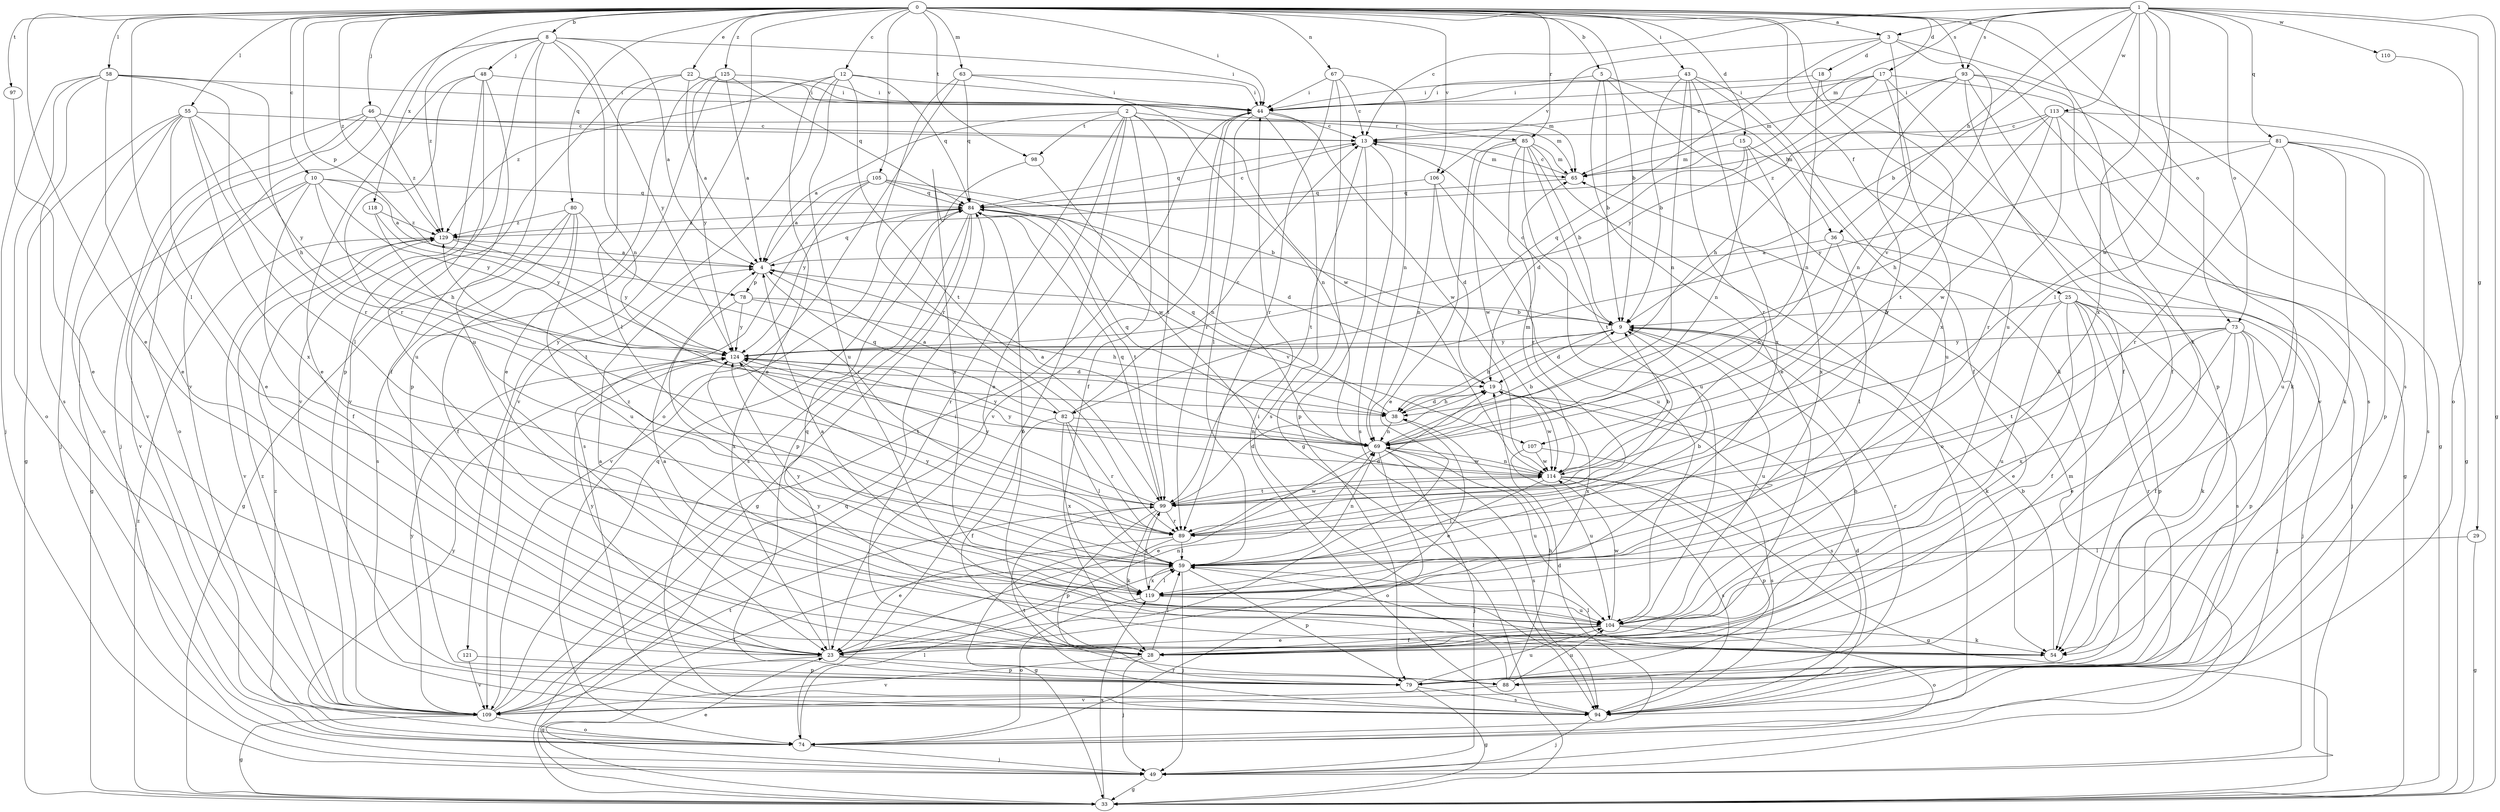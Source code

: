 strict digraph  {
0;
1;
2;
3;
4;
5;
8;
9;
10;
12;
13;
15;
17;
18;
19;
22;
23;
25;
28;
29;
33;
36;
38;
43;
44;
46;
48;
49;
54;
55;
58;
59;
63;
65;
67;
69;
73;
74;
78;
79;
80;
81;
82;
84;
85;
88;
89;
93;
94;
97;
98;
99;
104;
105;
106;
107;
109;
110;
113;
114;
118;
119;
121;
124;
125;
129;
0 -> 3  [label=a];
0 -> 5  [label=b];
0 -> 8  [label=b];
0 -> 9  [label=b];
0 -> 10  [label=c];
0 -> 12  [label=c];
0 -> 15  [label=d];
0 -> 17  [label=d];
0 -> 22  [label=e];
0 -> 23  [label=e];
0 -> 25  [label=f];
0 -> 43  [label=i];
0 -> 44  [label=i];
0 -> 46  [label=j];
0 -> 54  [label=k];
0 -> 55  [label=l];
0 -> 58  [label=l];
0 -> 59  [label=l];
0 -> 63  [label=m];
0 -> 67  [label=n];
0 -> 73  [label=o];
0 -> 78  [label=p];
0 -> 80  [label=q];
0 -> 85  [label=r];
0 -> 93  [label=s];
0 -> 97  [label=t];
0 -> 98  [label=t];
0 -> 104  [label=u];
0 -> 105  [label=v];
0 -> 106  [label=v];
0 -> 118  [label=x];
0 -> 121  [label=y];
0 -> 125  [label=z];
0 -> 129  [label=z];
1 -> 3  [label=a];
1 -> 9  [label=b];
1 -> 13  [label=c];
1 -> 29  [label=g];
1 -> 33  [label=g];
1 -> 36  [label=h];
1 -> 59  [label=l];
1 -> 65  [label=m];
1 -> 73  [label=o];
1 -> 81  [label=q];
1 -> 93  [label=s];
1 -> 110  [label=w];
1 -> 113  [label=w];
1 -> 114  [label=w];
1 -> 119  [label=x];
2 -> 4  [label=a];
2 -> 23  [label=e];
2 -> 28  [label=f];
2 -> 69  [label=n];
2 -> 74  [label=o];
2 -> 85  [label=r];
2 -> 88  [label=r];
2 -> 98  [label=t];
2 -> 99  [label=t];
3 -> 18  [label=d];
3 -> 82  [label=q];
3 -> 94  [label=s];
3 -> 106  [label=v];
3 -> 107  [label=v];
3 -> 119  [label=x];
4 -> 78  [label=p];
4 -> 82  [label=q];
4 -> 84  [label=q];
4 -> 107  [label=v];
5 -> 9  [label=b];
5 -> 23  [label=e];
5 -> 36  [label=h];
5 -> 44  [label=i];
5 -> 54  [label=k];
8 -> 4  [label=a];
8 -> 44  [label=i];
8 -> 48  [label=j];
8 -> 69  [label=n];
8 -> 79  [label=p];
8 -> 104  [label=u];
8 -> 109  [label=v];
8 -> 124  [label=y];
8 -> 129  [label=z];
9 -> 13  [label=c];
9 -> 19  [label=d];
9 -> 38  [label=h];
9 -> 54  [label=k];
9 -> 88  [label=r];
9 -> 104  [label=u];
9 -> 124  [label=y];
10 -> 4  [label=a];
10 -> 28  [label=f];
10 -> 33  [label=g];
10 -> 38  [label=h];
10 -> 84  [label=q];
10 -> 109  [label=v];
10 -> 124  [label=y];
12 -> 23  [label=e];
12 -> 44  [label=i];
12 -> 84  [label=q];
12 -> 99  [label=t];
12 -> 104  [label=u];
12 -> 109  [label=v];
12 -> 129  [label=z];
13 -> 65  [label=m];
13 -> 79  [label=p];
13 -> 84  [label=q];
13 -> 94  [label=s];
13 -> 99  [label=t];
15 -> 19  [label=d];
15 -> 33  [label=g];
15 -> 65  [label=m];
15 -> 69  [label=n];
15 -> 119  [label=x];
17 -> 13  [label=c];
17 -> 28  [label=f];
17 -> 33  [label=g];
17 -> 44  [label=i];
17 -> 65  [label=m];
17 -> 69  [label=n];
17 -> 124  [label=y];
18 -> 44  [label=i];
18 -> 69  [label=n];
18 -> 99  [label=t];
19 -> 38  [label=h];
19 -> 94  [label=s];
19 -> 114  [label=w];
19 -> 119  [label=x];
22 -> 4  [label=a];
22 -> 44  [label=i];
22 -> 59  [label=l];
22 -> 65  [label=m];
22 -> 109  [label=v];
23 -> 33  [label=g];
23 -> 69  [label=n];
23 -> 79  [label=p];
23 -> 84  [label=q];
23 -> 88  [label=r];
23 -> 124  [label=y];
25 -> 9  [label=b];
25 -> 23  [label=e];
25 -> 28  [label=f];
25 -> 49  [label=j];
25 -> 79  [label=p];
25 -> 88  [label=r];
25 -> 94  [label=s];
25 -> 104  [label=u];
28 -> 4  [label=a];
28 -> 9  [label=b];
28 -> 49  [label=j];
28 -> 59  [label=l];
28 -> 109  [label=v];
29 -> 33  [label=g];
29 -> 59  [label=l];
33 -> 84  [label=q];
33 -> 119  [label=x];
33 -> 129  [label=z];
36 -> 4  [label=a];
36 -> 49  [label=j];
36 -> 59  [label=l];
36 -> 69  [label=n];
38 -> 19  [label=d];
38 -> 23  [label=e];
38 -> 69  [label=n];
38 -> 84  [label=q];
43 -> 9  [label=b];
43 -> 28  [label=f];
43 -> 44  [label=i];
43 -> 69  [label=n];
43 -> 89  [label=r];
43 -> 104  [label=u];
43 -> 119  [label=x];
44 -> 13  [label=c];
44 -> 59  [label=l];
44 -> 89  [label=r];
44 -> 94  [label=s];
44 -> 109  [label=v];
44 -> 114  [label=w];
46 -> 13  [label=c];
46 -> 49  [label=j];
46 -> 65  [label=m];
46 -> 74  [label=o];
46 -> 109  [label=v];
46 -> 129  [label=z];
48 -> 23  [label=e];
48 -> 28  [label=f];
48 -> 44  [label=i];
48 -> 89  [label=r];
48 -> 104  [label=u];
48 -> 109  [label=v];
49 -> 23  [label=e];
49 -> 33  [label=g];
49 -> 65  [label=m];
54 -> 4  [label=a];
54 -> 9  [label=b];
54 -> 59  [label=l];
54 -> 124  [label=y];
55 -> 13  [label=c];
55 -> 23  [label=e];
55 -> 33  [label=g];
55 -> 49  [label=j];
55 -> 59  [label=l];
55 -> 74  [label=o];
55 -> 119  [label=x];
55 -> 124  [label=y];
58 -> 23  [label=e];
58 -> 38  [label=h];
58 -> 44  [label=i];
58 -> 49  [label=j];
58 -> 74  [label=o];
58 -> 89  [label=r];
58 -> 94  [label=s];
59 -> 9  [label=b];
59 -> 49  [label=j];
59 -> 69  [label=n];
59 -> 79  [label=p];
59 -> 119  [label=x];
59 -> 124  [label=y];
59 -> 129  [label=z];
63 -> 44  [label=i];
63 -> 74  [label=o];
63 -> 84  [label=q];
63 -> 89  [label=r];
63 -> 114  [label=w];
65 -> 13  [label=c];
65 -> 84  [label=q];
67 -> 13  [label=c];
67 -> 33  [label=g];
67 -> 44  [label=i];
67 -> 69  [label=n];
67 -> 89  [label=r];
69 -> 4  [label=a];
69 -> 9  [label=b];
69 -> 23  [label=e];
69 -> 49  [label=j];
69 -> 74  [label=o];
69 -> 84  [label=q];
69 -> 94  [label=s];
69 -> 104  [label=u];
69 -> 114  [label=w];
69 -> 124  [label=y];
73 -> 23  [label=e];
73 -> 28  [label=f];
73 -> 49  [label=j];
73 -> 54  [label=k];
73 -> 79  [label=p];
73 -> 99  [label=t];
73 -> 119  [label=x];
73 -> 124  [label=y];
74 -> 19  [label=d];
74 -> 49  [label=j];
74 -> 59  [label=l];
74 -> 124  [label=y];
74 -> 129  [label=z];
78 -> 9  [label=b];
78 -> 38  [label=h];
78 -> 119  [label=x];
78 -> 124  [label=y];
79 -> 33  [label=g];
79 -> 94  [label=s];
79 -> 104  [label=u];
80 -> 28  [label=f];
80 -> 33  [label=g];
80 -> 89  [label=r];
80 -> 94  [label=s];
80 -> 104  [label=u];
80 -> 129  [label=z];
81 -> 54  [label=k];
81 -> 65  [label=m];
81 -> 79  [label=p];
81 -> 89  [label=r];
81 -> 94  [label=s];
81 -> 104  [label=u];
81 -> 124  [label=y];
82 -> 4  [label=a];
82 -> 13  [label=c];
82 -> 28  [label=f];
82 -> 59  [label=l];
82 -> 69  [label=n];
82 -> 89  [label=r];
82 -> 119  [label=x];
84 -> 13  [label=c];
84 -> 19  [label=d];
84 -> 28  [label=f];
84 -> 33  [label=g];
84 -> 79  [label=p];
84 -> 94  [label=s];
84 -> 99  [label=t];
84 -> 109  [label=v];
84 -> 129  [label=z];
85 -> 9  [label=b];
85 -> 23  [label=e];
85 -> 65  [label=m];
85 -> 74  [label=o];
85 -> 89  [label=r];
85 -> 99  [label=t];
85 -> 104  [label=u];
85 -> 114  [label=w];
88 -> 38  [label=h];
88 -> 59  [label=l];
88 -> 104  [label=u];
88 -> 109  [label=v];
89 -> 19  [label=d];
89 -> 23  [label=e];
89 -> 33  [label=g];
89 -> 59  [label=l];
93 -> 28  [label=f];
93 -> 38  [label=h];
93 -> 44  [label=i];
93 -> 79  [label=p];
93 -> 89  [label=r];
93 -> 94  [label=s];
93 -> 109  [label=v];
94 -> 19  [label=d];
94 -> 44  [label=i];
94 -> 49  [label=j];
94 -> 99  [label=t];
97 -> 23  [label=e];
98 -> 114  [label=w];
98 -> 119  [label=x];
99 -> 19  [label=d];
99 -> 54  [label=k];
99 -> 79  [label=p];
99 -> 84  [label=q];
99 -> 89  [label=r];
99 -> 114  [label=w];
99 -> 124  [label=y];
104 -> 23  [label=e];
104 -> 28  [label=f];
104 -> 54  [label=k];
104 -> 74  [label=o];
104 -> 114  [label=w];
105 -> 4  [label=a];
105 -> 9  [label=b];
105 -> 69  [label=n];
105 -> 84  [label=q];
105 -> 94  [label=s];
105 -> 124  [label=y];
106 -> 19  [label=d];
106 -> 69  [label=n];
106 -> 84  [label=q];
106 -> 104  [label=u];
107 -> 94  [label=s];
107 -> 104  [label=u];
107 -> 114  [label=w];
109 -> 33  [label=g];
109 -> 44  [label=i];
109 -> 59  [label=l];
109 -> 74  [label=o];
109 -> 84  [label=q];
109 -> 99  [label=t];
109 -> 124  [label=y];
109 -> 129  [label=z];
110 -> 74  [label=o];
113 -> 13  [label=c];
113 -> 33  [label=g];
113 -> 38  [label=h];
113 -> 54  [label=k];
113 -> 89  [label=r];
113 -> 114  [label=w];
113 -> 129  [label=z];
114 -> 9  [label=b];
114 -> 33  [label=g];
114 -> 59  [label=l];
114 -> 65  [label=m];
114 -> 69  [label=n];
114 -> 79  [label=p];
114 -> 94  [label=s];
114 -> 99  [label=t];
114 -> 124  [label=y];
118 -> 99  [label=t];
118 -> 124  [label=y];
118 -> 129  [label=z];
119 -> 4  [label=a];
119 -> 59  [label=l];
119 -> 74  [label=o];
119 -> 99  [label=t];
119 -> 104  [label=u];
119 -> 124  [label=y];
121 -> 79  [label=p];
121 -> 109  [label=v];
124 -> 19  [label=d];
124 -> 99  [label=t];
125 -> 4  [label=a];
125 -> 23  [label=e];
125 -> 44  [label=i];
125 -> 79  [label=p];
125 -> 84  [label=q];
125 -> 124  [label=y];
129 -> 4  [label=a];
129 -> 109  [label=v];
129 -> 124  [label=y];
}
